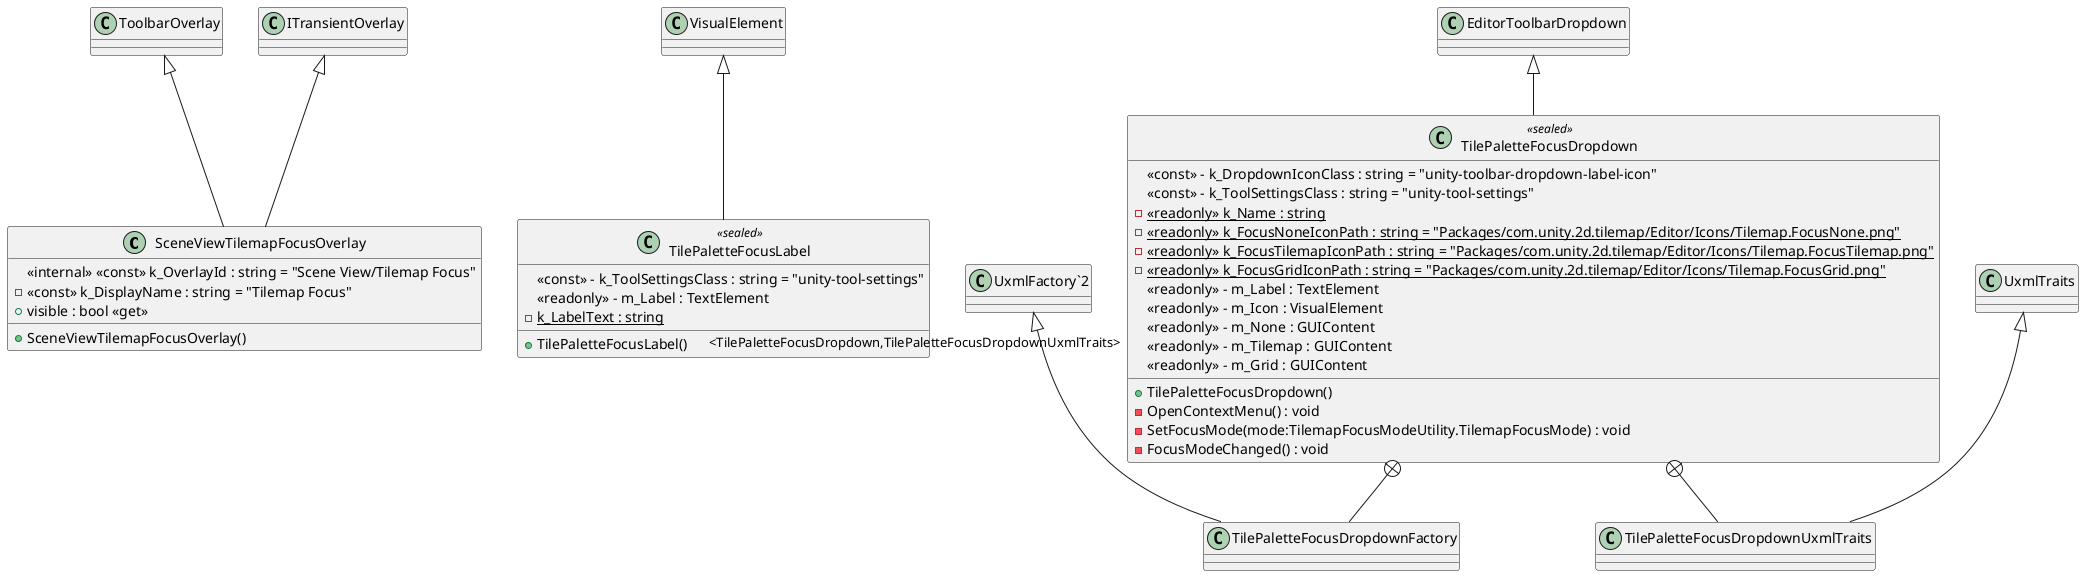 @startuml
class SceneViewTilemapFocusOverlay {
    <<internal>> <<const>> k_OverlayId : string = "Scene View/Tilemap Focus"
    - <<const>> k_DisplayName : string = "Tilemap Focus"
    + SceneViewTilemapFocusOverlay()
    + visible : bool <<get>>
}
class TilePaletteFocusLabel <<sealed>> {
    <<const>> - k_ToolSettingsClass : string = "unity-tool-settings"
    <<readonly>> - m_Label : TextElement
    - {static} k_LabelText : string
    + TilePaletteFocusLabel()
}
class TilePaletteFocusDropdown <<sealed>> {
    <<const>> - k_DropdownIconClass : string = "unity-toolbar-dropdown-label-icon"
    <<const>> - k_ToolSettingsClass : string = "unity-tool-settings"
    - {static} <<readonly>> k_Name : string
    - {static} <<readonly>> k_FocusNoneIconPath : string = "Packages/com.unity.2d.tilemap/Editor/Icons/Tilemap.FocusNone.png"
    - {static} <<readonly>> k_FocusTilemapIconPath : string = "Packages/com.unity.2d.tilemap/Editor/Icons/Tilemap.FocusTilemap.png"
    - {static} <<readonly>> k_FocusGridIconPath : string = "Packages/com.unity.2d.tilemap/Editor/Icons/Tilemap.FocusGrid.png"
    <<readonly>> - m_Label : TextElement
    <<readonly>> - m_Icon : VisualElement
    <<readonly>> - m_None : GUIContent
    <<readonly>> - m_Tilemap : GUIContent
    <<readonly>> - m_Grid : GUIContent
    + TilePaletteFocusDropdown()
    - OpenContextMenu() : void
    - SetFocusMode(mode:TilemapFocusModeUtility.TilemapFocusMode) : void
    - FocusModeChanged() : void
}
class TilePaletteFocusDropdownFactory {
}
class TilePaletteFocusDropdownUxmlTraits {
}
ToolbarOverlay <|-- SceneViewTilemapFocusOverlay
ITransientOverlay <|-- SceneViewTilemapFocusOverlay
VisualElement <|-- TilePaletteFocusLabel
EditorToolbarDropdown <|-- TilePaletteFocusDropdown
TilePaletteFocusDropdown +-- TilePaletteFocusDropdownFactory
"UxmlFactory`2" "<TilePaletteFocusDropdown,TilePaletteFocusDropdownUxmlTraits>" <|-- TilePaletteFocusDropdownFactory
TilePaletteFocusDropdown +-- TilePaletteFocusDropdownUxmlTraits
UxmlTraits <|-- TilePaletteFocusDropdownUxmlTraits
@enduml
